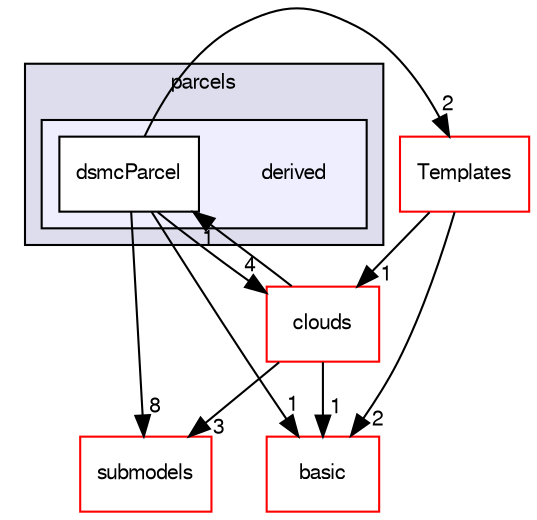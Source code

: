 digraph "src/lagrangian/dsmc/parcels/derived" {
  bgcolor=transparent;
  compound=true
  node [ fontsize="10", fontname="FreeSans"];
  edge [ labelfontsize="10", labelfontname="FreeSans"];
  subgraph clusterdir_946b5c40f5b4dc422191e6dd466b9ee0 {
    graph [ bgcolor="#ddddee", pencolor="black", label="parcels" fontname="FreeSans", fontsize="10", URL="dir_946b5c40f5b4dc422191e6dd466b9ee0.html"]
  subgraph clusterdir_39bcf938146d7bacb6666a49a07de6e7 {
    graph [ bgcolor="#eeeeff", pencolor="black", label="" URL="dir_39bcf938146d7bacb6666a49a07de6e7.html"];
    dir_39bcf938146d7bacb6666a49a07de6e7 [shape=plaintext label="derived"];
    dir_0ccf7f5d4f2290eefcf67b5faf942e44 [shape=box label="dsmcParcel" color="black" fillcolor="white" style="filled" URL="dir_0ccf7f5d4f2290eefcf67b5faf942e44.html"];
  }
  }
  dir_458f6aebeeb838d83bef895f79509191 [shape=box label="submodels" color="red" URL="dir_458f6aebeeb838d83bef895f79509191.html"];
  dir_24c42876cbaf7077f5b66bbf6d00f573 [shape=box label="clouds" color="red" URL="dir_24c42876cbaf7077f5b66bbf6d00f573.html"];
  dir_fbe357f3cd7888f7f16db15b6331be45 [shape=box label="Templates" color="red" URL="dir_fbe357f3cd7888f7f16db15b6331be45.html"];
  dir_584e0ab0901b4327f36f4285cac7f2f8 [shape=box label="basic" color="red" URL="dir_584e0ab0901b4327f36f4285cac7f2f8.html"];
  dir_24c42876cbaf7077f5b66bbf6d00f573->dir_458f6aebeeb838d83bef895f79509191 [headlabel="3", labeldistance=1.5 headhref="dir_001229_001241.html"];
  dir_24c42876cbaf7077f5b66bbf6d00f573->dir_0ccf7f5d4f2290eefcf67b5faf942e44 [headlabel="1", labeldistance=1.5 headhref="dir_001229_001238.html"];
  dir_24c42876cbaf7077f5b66bbf6d00f573->dir_584e0ab0901b4327f36f4285cac7f2f8 [headlabel="1", labeldistance=1.5 headhref="dir_001229_001191.html"];
  dir_0ccf7f5d4f2290eefcf67b5faf942e44->dir_458f6aebeeb838d83bef895f79509191 [headlabel="8", labeldistance=1.5 headhref="dir_001238_001241.html"];
  dir_0ccf7f5d4f2290eefcf67b5faf942e44->dir_24c42876cbaf7077f5b66bbf6d00f573 [headlabel="4", labeldistance=1.5 headhref="dir_001238_001229.html"];
  dir_0ccf7f5d4f2290eefcf67b5faf942e44->dir_fbe357f3cd7888f7f16db15b6331be45 [headlabel="2", labeldistance=1.5 headhref="dir_001238_001239.html"];
  dir_0ccf7f5d4f2290eefcf67b5faf942e44->dir_584e0ab0901b4327f36f4285cac7f2f8 [headlabel="1", labeldistance=1.5 headhref="dir_001238_001191.html"];
  dir_fbe357f3cd7888f7f16db15b6331be45->dir_24c42876cbaf7077f5b66bbf6d00f573 [headlabel="1", labeldistance=1.5 headhref="dir_001239_001229.html"];
  dir_fbe357f3cd7888f7f16db15b6331be45->dir_584e0ab0901b4327f36f4285cac7f2f8 [headlabel="2", labeldistance=1.5 headhref="dir_001239_001191.html"];
}

